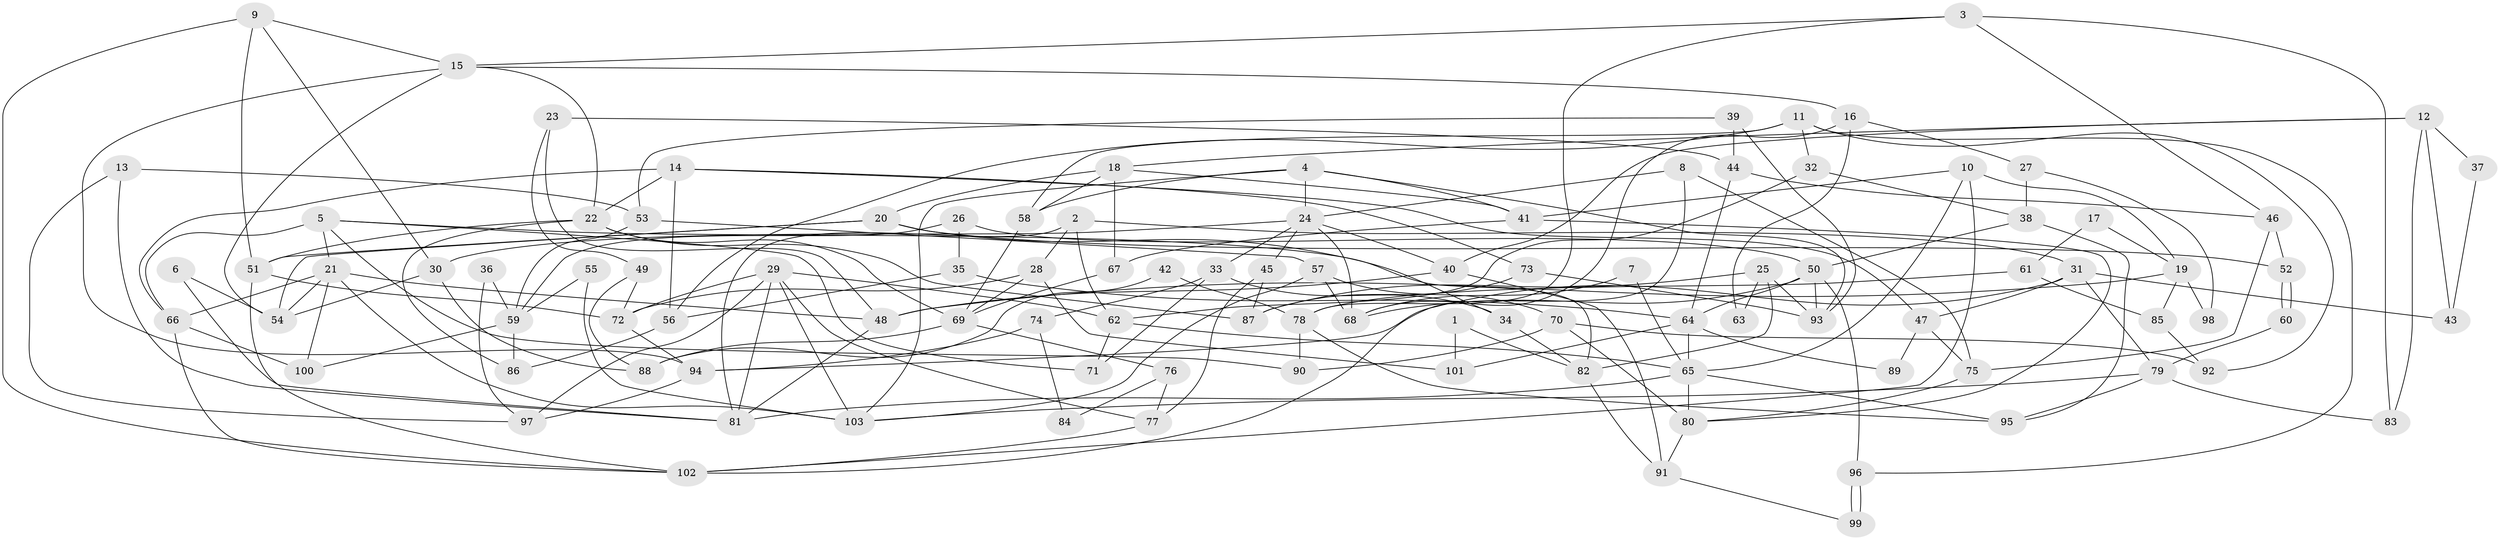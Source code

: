 // coarse degree distribution, {4: 0.3333333333333333, 2: 0.1388888888888889, 3: 0.20833333333333334, 5: 0.125, 6: 0.06944444444444445, 9: 0.013888888888888888, 10: 0.013888888888888888, 7: 0.027777777777777776, 8: 0.041666666666666664, 11: 0.013888888888888888, 14: 0.013888888888888888}
// Generated by graph-tools (version 1.1) at 2025/53/03/04/25 21:53:44]
// undirected, 103 vertices, 206 edges
graph export_dot {
graph [start="1"]
  node [color=gray90,style=filled];
  1;
  2;
  3;
  4;
  5;
  6;
  7;
  8;
  9;
  10;
  11;
  12;
  13;
  14;
  15;
  16;
  17;
  18;
  19;
  20;
  21;
  22;
  23;
  24;
  25;
  26;
  27;
  28;
  29;
  30;
  31;
  32;
  33;
  34;
  35;
  36;
  37;
  38;
  39;
  40;
  41;
  42;
  43;
  44;
  45;
  46;
  47;
  48;
  49;
  50;
  51;
  52;
  53;
  54;
  55;
  56;
  57;
  58;
  59;
  60;
  61;
  62;
  63;
  64;
  65;
  66;
  67;
  68;
  69;
  70;
  71;
  72;
  73;
  74;
  75;
  76;
  77;
  78;
  79;
  80;
  81;
  82;
  83;
  84;
  85;
  86;
  87;
  88;
  89;
  90;
  91;
  92;
  93;
  94;
  95;
  96;
  97;
  98;
  99;
  100;
  101;
  102;
  103;
  1 -- 82;
  1 -- 101;
  2 -- 31;
  2 -- 62;
  2 -- 28;
  2 -- 81;
  3 -- 83;
  3 -- 15;
  3 -- 46;
  3 -- 78;
  4 -- 58;
  4 -- 103;
  4 -- 24;
  4 -- 41;
  4 -- 93;
  5 -- 71;
  5 -- 21;
  5 -- 66;
  5 -- 82;
  5 -- 90;
  6 -- 54;
  6 -- 81;
  7 -- 65;
  7 -- 68;
  8 -- 24;
  8 -- 102;
  8 -- 75;
  9 -- 102;
  9 -- 51;
  9 -- 15;
  9 -- 30;
  10 -- 65;
  10 -- 41;
  10 -- 19;
  10 -- 102;
  11 -- 96;
  11 -- 32;
  11 -- 56;
  11 -- 58;
  11 -- 92;
  12 -- 40;
  12 -- 18;
  12 -- 37;
  12 -- 43;
  12 -- 83;
  13 -- 81;
  13 -- 97;
  13 -- 53;
  14 -- 47;
  14 -- 66;
  14 -- 22;
  14 -- 56;
  14 -- 73;
  15 -- 22;
  15 -- 16;
  15 -- 54;
  15 -- 94;
  16 -- 68;
  16 -- 27;
  16 -- 63;
  17 -- 61;
  17 -- 19;
  18 -- 41;
  18 -- 20;
  18 -- 58;
  18 -- 67;
  19 -- 48;
  19 -- 85;
  19 -- 98;
  20 -- 54;
  20 -- 52;
  20 -- 34;
  20 -- 51;
  21 -- 66;
  21 -- 54;
  21 -- 48;
  21 -- 100;
  21 -- 103;
  22 -- 69;
  22 -- 51;
  22 -- 86;
  22 -- 87;
  23 -- 48;
  23 -- 44;
  23 -- 49;
  24 -- 68;
  24 -- 30;
  24 -- 33;
  24 -- 40;
  24 -- 45;
  25 -- 87;
  25 -- 93;
  25 -- 63;
  25 -- 82;
  26 -- 59;
  26 -- 35;
  26 -- 50;
  27 -- 38;
  27 -- 98;
  28 -- 72;
  28 -- 69;
  28 -- 101;
  29 -- 72;
  29 -- 77;
  29 -- 62;
  29 -- 81;
  29 -- 97;
  29 -- 103;
  30 -- 54;
  30 -- 88;
  31 -- 94;
  31 -- 79;
  31 -- 43;
  31 -- 47;
  32 -- 38;
  32 -- 62;
  33 -- 34;
  33 -- 71;
  33 -- 74;
  34 -- 82;
  35 -- 56;
  35 -- 64;
  36 -- 59;
  36 -- 97;
  37 -- 43;
  38 -- 50;
  38 -- 95;
  39 -- 44;
  39 -- 53;
  39 -- 93;
  40 -- 48;
  40 -- 91;
  41 -- 67;
  41 -- 80;
  42 -- 78;
  42 -- 88;
  44 -- 46;
  44 -- 64;
  45 -- 87;
  45 -- 77;
  46 -- 75;
  46 -- 52;
  47 -- 75;
  47 -- 89;
  48 -- 81;
  49 -- 88;
  49 -- 72;
  50 -- 93;
  50 -- 64;
  50 -- 68;
  50 -- 96;
  51 -- 72;
  51 -- 102;
  52 -- 60;
  52 -- 60;
  53 -- 59;
  53 -- 57;
  55 -- 103;
  55 -- 59;
  56 -- 86;
  57 -- 103;
  57 -- 68;
  57 -- 70;
  58 -- 69;
  59 -- 86;
  59 -- 100;
  60 -- 79;
  61 -- 78;
  61 -- 85;
  62 -- 65;
  62 -- 71;
  64 -- 65;
  64 -- 89;
  64 -- 101;
  65 -- 81;
  65 -- 80;
  65 -- 95;
  66 -- 102;
  66 -- 100;
  67 -- 69;
  69 -- 76;
  69 -- 88;
  70 -- 80;
  70 -- 90;
  70 -- 92;
  72 -- 94;
  73 -- 93;
  73 -- 87;
  74 -- 94;
  74 -- 84;
  75 -- 80;
  76 -- 77;
  76 -- 84;
  77 -- 102;
  78 -- 90;
  78 -- 95;
  79 -- 103;
  79 -- 95;
  79 -- 83;
  80 -- 91;
  82 -- 91;
  85 -- 92;
  91 -- 99;
  94 -- 97;
  96 -- 99;
  96 -- 99;
}
